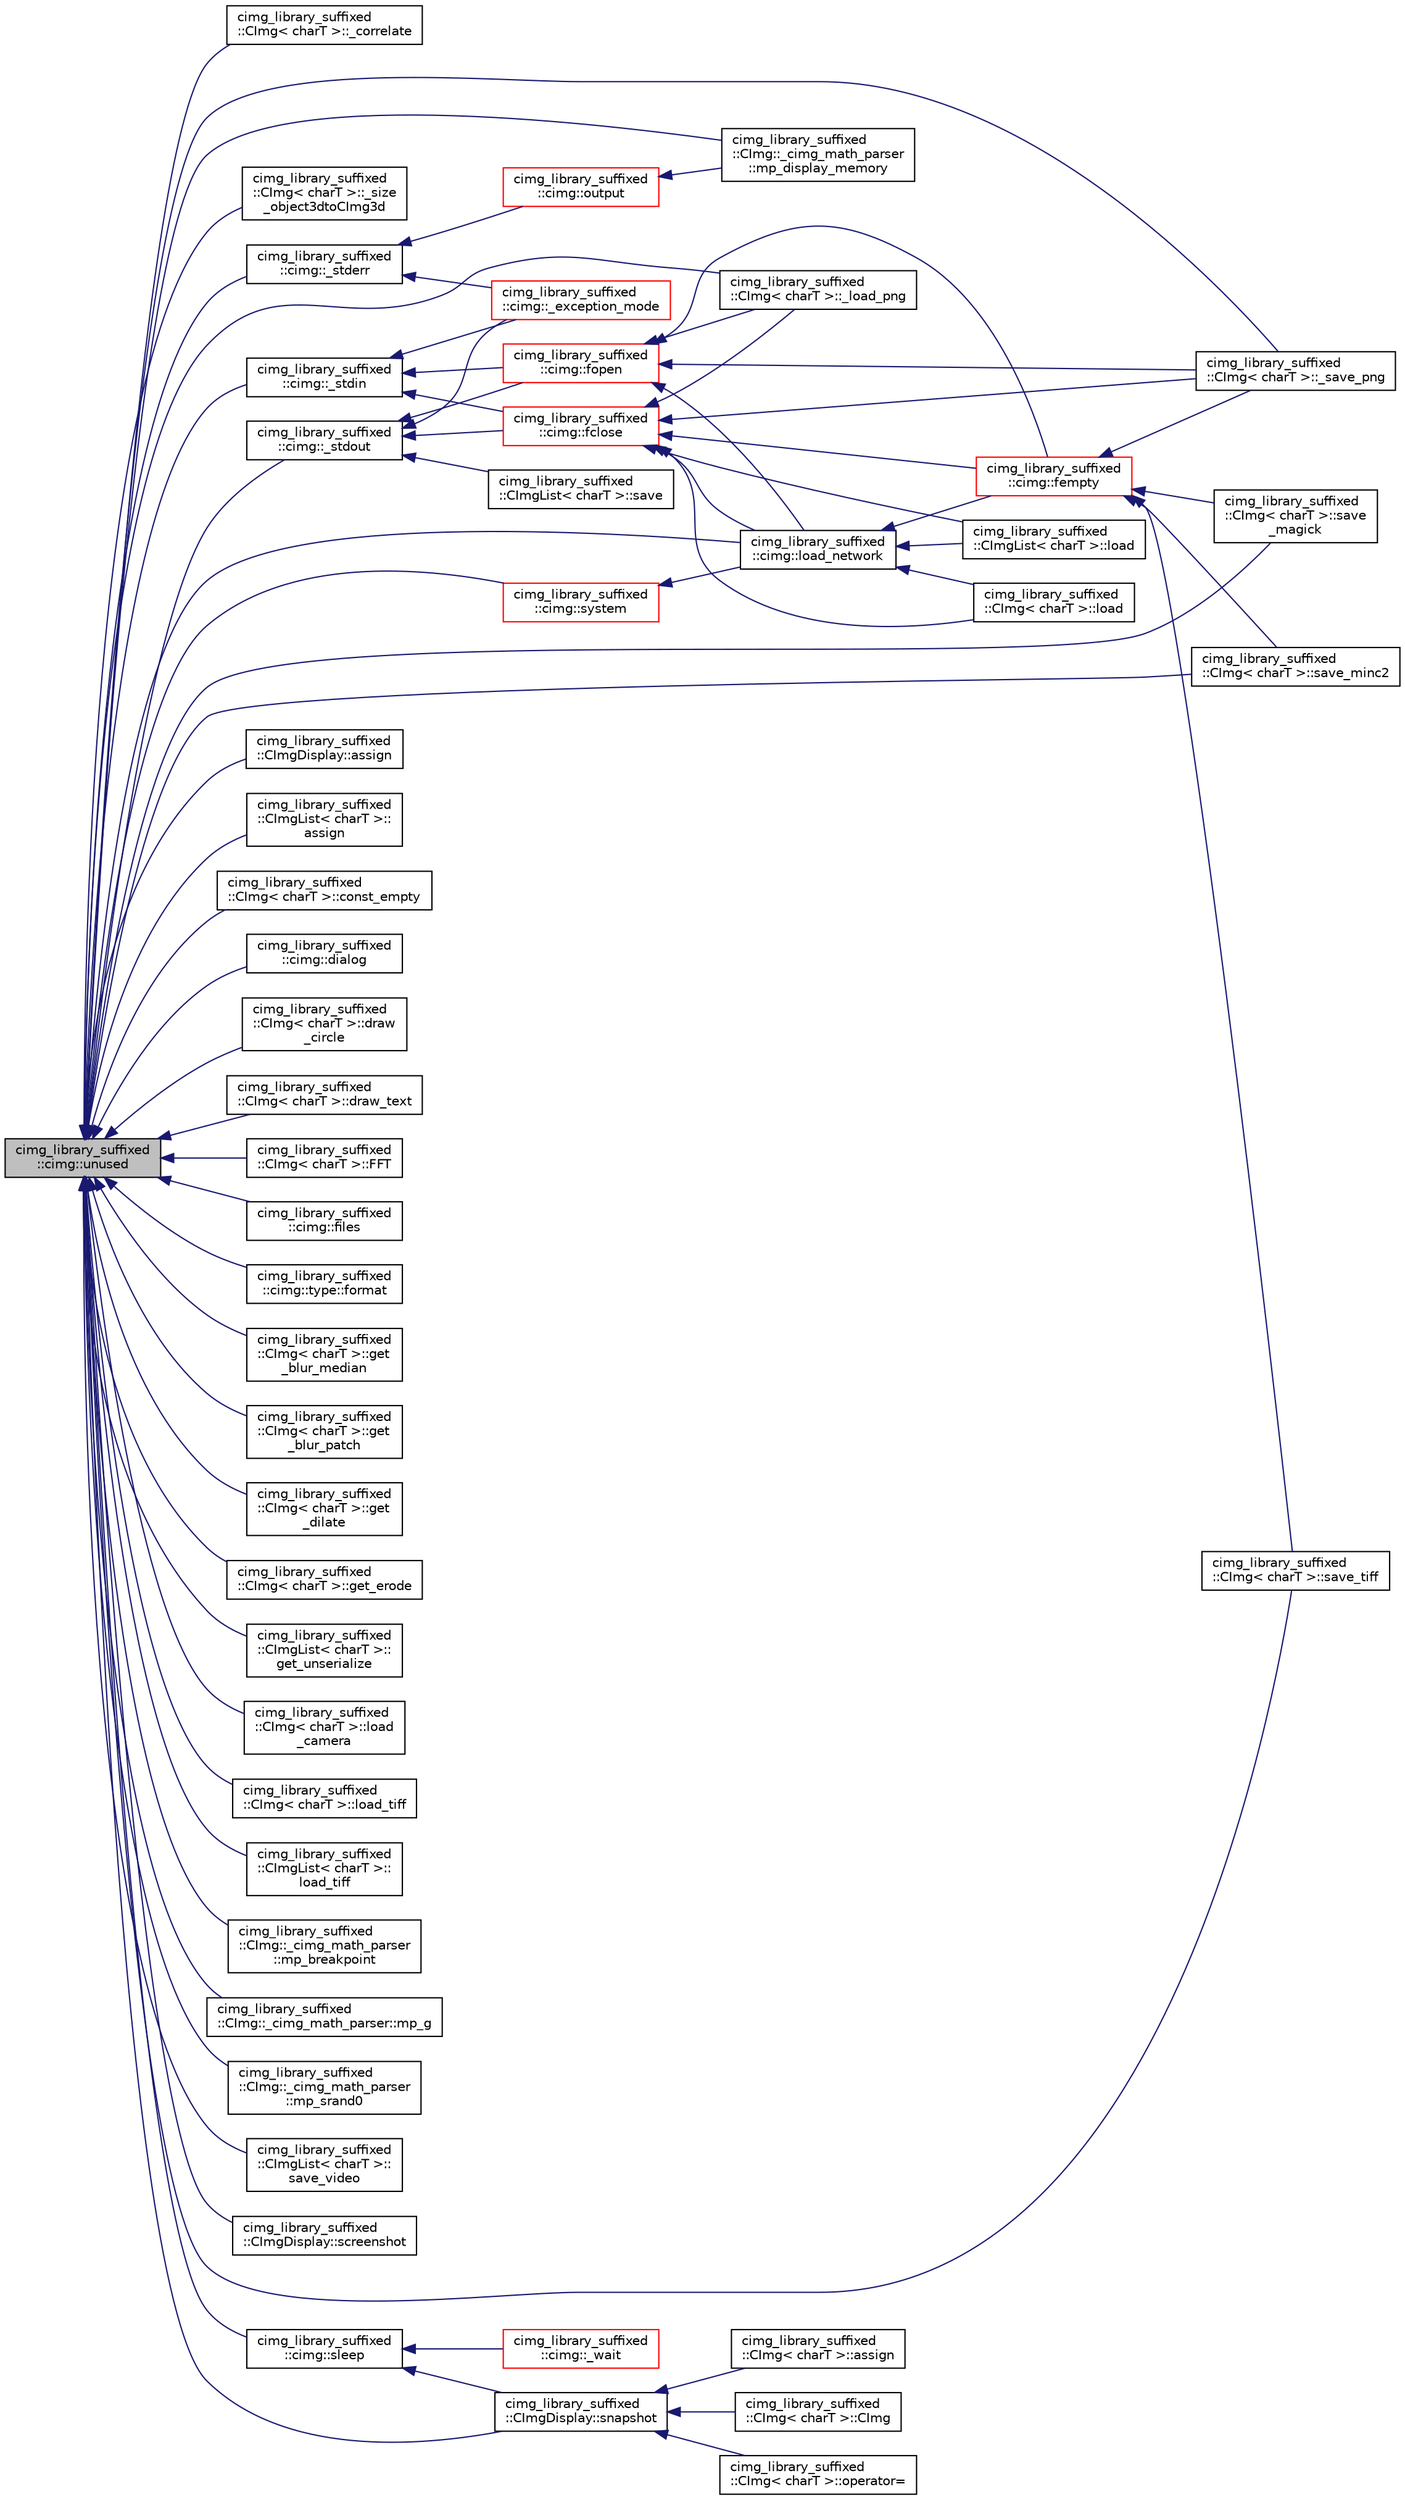 digraph "cimg_library_suffixed::cimg::unused"
{
 // INTERACTIVE_SVG=YES
  edge [fontname="Helvetica",fontsize="10",labelfontname="Helvetica",labelfontsize="10"];
  node [fontname="Helvetica",fontsize="10",shape=record];
  rankdir="LR";
  Node4243 [label="cimg_library_suffixed\l::cimg::unused",height=0.2,width=0.4,color="black", fillcolor="grey75", style="filled", fontcolor="black"];
  Node4243 -> Node4244 [dir="back",color="midnightblue",fontsize="10",style="solid",fontname="Helvetica"];
  Node4244 [label="cimg_library_suffixed\l::CImg\< charT \>::_correlate",height=0.2,width=0.4,color="black", fillcolor="white", style="filled",URL="$structcimg__library__suffixed_1_1_c_img.html#aed98b23130078df5ad69b199d88bb261",tooltip="Correlate image by a kernel . "];
  Node4243 -> Node4245 [dir="back",color="midnightblue",fontsize="10",style="solid",fontname="Helvetica"];
  Node4245 [label="cimg_library_suffixed\l::CImg\< charT \>::_load_png",height=0.2,width=0.4,color="black", fillcolor="white", style="filled",URL="$structcimg__library__suffixed_1_1_c_img.html#a8cde6f74b600005d95497c4834a686b4"];
  Node4243 -> Node4246 [dir="back",color="midnightblue",fontsize="10",style="solid",fontname="Helvetica"];
  Node4246 [label="cimg_library_suffixed\l::CImg\< charT \>::_save_png",height=0.2,width=0.4,color="black", fillcolor="white", style="filled",URL="$structcimg__library__suffixed_1_1_c_img.html#aab5e304310373159e357250314e99da6"];
  Node4243 -> Node4247 [dir="back",color="midnightblue",fontsize="10",style="solid",fontname="Helvetica"];
  Node4247 [label="cimg_library_suffixed\l::CImg\< charT \>::_size\l_object3dtoCImg3d",height=0.2,width=0.4,color="black", fillcolor="white", style="filled",URL="$structcimg__library__suffixed_1_1_c_img.html#ae173ff5500475175116801dc3edeee15"];
  Node4243 -> Node4248 [dir="back",color="midnightblue",fontsize="10",style="solid",fontname="Helvetica"];
  Node4248 [label="cimg_library_suffixed\l::cimg::_stderr",height=0.2,width=0.4,color="black", fillcolor="white", style="filled",URL="$namespacecimg__library__suffixed_1_1cimg.html#aab8db7528c32a8fd3a3dc471e662782e"];
  Node4248 -> Node4249 [dir="back",color="midnightblue",fontsize="10",style="solid",fontname="Helvetica"];
  Node4249 [label="cimg_library_suffixed\l::cimg::_exception_mode",height=0.2,width=0.4,color="red", fillcolor="white", style="filled",URL="$namespacecimg__library__suffixed_1_1cimg.html#a6c578f866de2be9be7e385d693c758c8"];
  Node4248 -> Node4362 [dir="back",color="midnightblue",fontsize="10",style="solid",fontname="Helvetica"];
  Node4362 [label="cimg_library_suffixed\l::cimg::output",height=0.2,width=0.4,color="red", fillcolor="white", style="filled",URL="$namespacecimg__library__suffixed_1_1cimg.html#ada686776cc71803df391eea79cd1b3e5",tooltip="Get/set default output stream for the  library messages. "];
  Node4362 -> Node4366 [dir="back",color="midnightblue",fontsize="10",style="solid",fontname="Helvetica"];
  Node4366 [label="cimg_library_suffixed\l::CImg::_cimg_math_parser\l::mp_display_memory",height=0.2,width=0.4,color="black", fillcolor="white", style="filled",URL="$structcimg__library__suffixed_1_1_c_img_1_1__cimg__math__parser.html#a6d1b924d601f12aafc3733441e165124"];
  Node4243 -> Node4253 [dir="back",color="midnightblue",fontsize="10",style="solid",fontname="Helvetica"];
  Node4253 [label="cimg_library_suffixed\l::cimg::_stdin",height=0.2,width=0.4,color="black", fillcolor="white", style="filled",URL="$namespacecimg__library__suffixed_1_1cimg.html#a01a3b743897290604513ea6d847c9886"];
  Node4253 -> Node4249 [dir="back",color="midnightblue",fontsize="10",style="solid",fontname="Helvetica"];
  Node4253 -> Node4254 [dir="back",color="midnightblue",fontsize="10",style="solid",fontname="Helvetica"];
  Node4254 [label="cimg_library_suffixed\l::cimg::fclose",height=0.2,width=0.4,color="red", fillcolor="white", style="filled",URL="$namespacecimg__library__suffixed_1_1cimg.html#ac436b94e6ffef5fd420bb3d7c05fd416",tooltip="Close a file. "];
  Node4254 -> Node4245 [dir="back",color="midnightblue",fontsize="10",style="solid",fontname="Helvetica"];
  Node4254 -> Node4246 [dir="back",color="midnightblue",fontsize="10",style="solid",fontname="Helvetica"];
  Node4254 -> Node4293 [dir="back",color="midnightblue",fontsize="10",style="solid",fontname="Helvetica"];
  Node4293 [label="cimg_library_suffixed\l::cimg::fempty",height=0.2,width=0.4,color="red", fillcolor="white", style="filled",URL="$namespacecimg__library__suffixed_1_1cimg.html#a0f3577978081461118330fc3ecd4b9db",tooltip="Create an empty file. "];
  Node4293 -> Node4246 [dir="back",color="midnightblue",fontsize="10",style="solid",fontname="Helvetica"];
  Node4293 -> Node4301 [dir="back",color="midnightblue",fontsize="10",style="solid",fontname="Helvetica"];
  Node4301 [label="cimg_library_suffixed\l::CImg\< charT \>::save\l_magick",height=0.2,width=0.4,color="black", fillcolor="white", style="filled",URL="$structcimg__library__suffixed_1_1_c_img.html#a6beb63196c9a26f6894e4654f771c1e5",tooltip="Save image, using built-in ImageMagick++ library. "];
  Node4293 -> Node4303 [dir="back",color="midnightblue",fontsize="10",style="solid",fontname="Helvetica"];
  Node4303 [label="cimg_library_suffixed\l::CImg\< charT \>::save_minc2",height=0.2,width=0.4,color="black", fillcolor="white", style="filled",URL="$structcimg__library__suffixed_1_1_c_img.html#ab3b2aa455cd56ce20a03cb0b68ca68fc",tooltip="Save image as a MINC2 file. "];
  Node4293 -> Node4305 [dir="back",color="midnightblue",fontsize="10",style="solid",fontname="Helvetica"];
  Node4305 [label="cimg_library_suffixed\l::CImg\< charT \>::save_tiff",height=0.2,width=0.4,color="black", fillcolor="white", style="filled",URL="$structcimg__library__suffixed_1_1_c_img.html#a87e93148404e8d79b7b5218e58eabf3c",tooltip="Save image as a TIFF file. "];
  Node4254 -> Node4307 [dir="back",color="midnightblue",fontsize="10",style="solid",fontname="Helvetica"];
  Node4307 [label="cimg_library_suffixed\l::CImg\< charT \>::load",height=0.2,width=0.4,color="black", fillcolor="white", style="filled",URL="$structcimg__library__suffixed_1_1_c_img.html#ae8353b28bfbc5c4421c7adfbb98fe32f",tooltip="Load image from a file. "];
  Node4254 -> Node4308 [dir="back",color="midnightblue",fontsize="10",style="solid",fontname="Helvetica"];
  Node4308 [label="cimg_library_suffixed\l::CImgList\< charT \>::load",height=0.2,width=0.4,color="black", fillcolor="white", style="filled",URL="$structcimg__library__suffixed_1_1_c_img_list.html#a63bd67d8dd2301933df7decb4612916e",tooltip="Load a list from a file. "];
  Node4254 -> Node4292 [dir="back",color="midnightblue",fontsize="10",style="solid",fontname="Helvetica"];
  Node4292 [label="cimg_library_suffixed\l::cimg::load_network",height=0.2,width=0.4,color="black", fillcolor="white", style="filled",URL="$namespacecimg__library__suffixed_1_1cimg.html#a90c05fe6fc049cba75f3a12807e97158",tooltip="Load file from network as a local temporary file. "];
  Node4292 -> Node4293 [dir="back",color="midnightblue",fontsize="10",style="solid",fontname="Helvetica"];
  Node4292 -> Node4307 [dir="back",color="midnightblue",fontsize="10",style="solid",fontname="Helvetica"];
  Node4292 -> Node4308 [dir="back",color="midnightblue",fontsize="10",style="solid",fontname="Helvetica"];
  Node4253 -> Node4336 [dir="back",color="midnightblue",fontsize="10",style="solid",fontname="Helvetica"];
  Node4336 [label="cimg_library_suffixed\l::cimg::fopen",height=0.2,width=0.4,color="red", fillcolor="white", style="filled",URL="$namespacecimg__library__suffixed_1_1cimg.html#a9aafdb8732ff87625052ce2723f8a516",tooltip="Open a file. "];
  Node4336 -> Node4245 [dir="back",color="midnightblue",fontsize="10",style="solid",fontname="Helvetica"];
  Node4336 -> Node4246 [dir="back",color="midnightblue",fontsize="10",style="solid",fontname="Helvetica"];
  Node4336 -> Node4293 [dir="back",color="midnightblue",fontsize="10",style="solid",fontname="Helvetica"];
  Node4336 -> Node4292 [dir="back",color="midnightblue",fontsize="10",style="solid",fontname="Helvetica"];
  Node4243 -> Node4337 [dir="back",color="midnightblue",fontsize="10",style="solid",fontname="Helvetica"];
  Node4337 [label="cimg_library_suffixed\l::cimg::_stdout",height=0.2,width=0.4,color="black", fillcolor="white", style="filled",URL="$namespacecimg__library__suffixed_1_1cimg.html#a493220746e5df3466568bd7862825008"];
  Node4337 -> Node4249 [dir="back",color="midnightblue",fontsize="10",style="solid",fontname="Helvetica"];
  Node4337 -> Node4254 [dir="back",color="midnightblue",fontsize="10",style="solid",fontname="Helvetica"];
  Node4337 -> Node4336 [dir="back",color="midnightblue",fontsize="10",style="solid",fontname="Helvetica"];
  Node4337 -> Node4338 [dir="back",color="midnightblue",fontsize="10",style="solid",fontname="Helvetica"];
  Node4338 [label="cimg_library_suffixed\l::CImgList\< charT \>::save",height=0.2,width=0.4,color="black", fillcolor="white", style="filled",URL="$structcimg__library__suffixed_1_1_c_img_list.html#a7186fe44f8d6ce58583e3177ff802445",tooltip="Save list into a file. "];
  Node4243 -> Node4394 [dir="back",color="midnightblue",fontsize="10",style="solid",fontname="Helvetica"];
  Node4394 [label="cimg_library_suffixed\l::CImgDisplay::assign",height=0.2,width=0.4,color="black", fillcolor="white", style="filled",URL="$structcimg__library__suffixed_1_1_c_img_display.html#a316edd54f58ad7fa3fdbb439f1b34177",tooltip="Construct a display with specified dimensions . "];
  Node4243 -> Node4395 [dir="back",color="midnightblue",fontsize="10",style="solid",fontname="Helvetica"];
  Node4395 [label="cimg_library_suffixed\l::CImgList\< charT \>::\lassign",height=0.2,width=0.4,color="black", fillcolor="white", style="filled",URL="$structcimg__library__suffixed_1_1_c_img_list.html#aea8246a41cbc6f014e3a44757bdae0ec",tooltip="Construct list as a copy of an existing list and force the shared state of the list elements ..."];
  Node4243 -> Node4349 [dir="back",color="midnightblue",fontsize="10",style="solid",fontname="Helvetica"];
  Node4349 [label="cimg_library_suffixed\l::CImg\< charT \>::const_empty",height=0.2,width=0.4,color="black", fillcolor="white", style="filled",URL="$structcimg__library__suffixed_1_1_c_img.html#a0c25588da200d84fb03afb1b491c6738",tooltip="Return a reference to an empty image . "];
  Node4243 -> Node4384 [dir="back",color="midnightblue",fontsize="10",style="solid",fontname="Helvetica"];
  Node4384 [label="cimg_library_suffixed\l::cimg::dialog",height=0.2,width=0.4,color="black", fillcolor="white", style="filled",URL="$namespacecimg__library__suffixed_1_1cimg.html#a11aed0e6b30d75bf50946ee78d1aed94",tooltip="Display a simple dialog box, and wait for the user&#39;s response. "];
  Node4243 -> Node4396 [dir="back",color="midnightblue",fontsize="10",style="solid",fontname="Helvetica"];
  Node4396 [label="cimg_library_suffixed\l::CImg\< charT \>::draw\l_circle",height=0.2,width=0.4,color="black", fillcolor="white", style="filled",URL="$structcimg__library__suffixed_1_1_c_img.html#a49a348596d92cd32c6b548abdbb7fe2a",tooltip="Draw an outlined 2d circle. "];
  Node4243 -> Node4397 [dir="back",color="midnightblue",fontsize="10",style="solid",fontname="Helvetica"];
  Node4397 [label="cimg_library_suffixed\l::CImg\< charT \>::draw_text",height=0.2,width=0.4,color="black", fillcolor="white", style="filled",URL="$structcimg__library__suffixed_1_1_c_img.html#a3494369a550f92539205453e93a3e642",tooltip="Draw a text string . "];
  Node4243 -> Node4398 [dir="back",color="midnightblue",fontsize="10",style="solid",fontname="Helvetica"];
  Node4398 [label="cimg_library_suffixed\l::CImg\< charT \>::FFT",height=0.2,width=0.4,color="black", fillcolor="white", style="filled",URL="$structcimg__library__suffixed_1_1_c_img.html#ae4263ce4b6b6549bc9165a2cf970d83f",tooltip="Compute n-d Fast Fourier Transform. "];
  Node4243 -> Node4399 [dir="back",color="midnightblue",fontsize="10",style="solid",fontname="Helvetica"];
  Node4399 [label="cimg_library_suffixed\l::cimg::files",height=0.2,width=0.4,color="black", fillcolor="white", style="filled",URL="$namespacecimg__library__suffixed_1_1cimg.html#a9f8980f1308177adebab5f8f52a79835",tooltip="Return list of files/directories in specified directory. "];
  Node4243 -> Node4400 [dir="back",color="midnightblue",fontsize="10",style="solid",fontname="Helvetica"];
  Node4400 [label="cimg_library_suffixed\l::cimg::type::format",height=0.2,width=0.4,color="black", fillcolor="white", style="filled",URL="$structcimg__library__suffixed_1_1cimg_1_1type.html#a282756ed38a301a26ce37292782ec5c5"];
  Node4243 -> Node4401 [dir="back",color="midnightblue",fontsize="10",style="solid",fontname="Helvetica"];
  Node4401 [label="cimg_library_suffixed\l::CImg\< charT \>::get\l_blur_median",height=0.2,width=0.4,color="black", fillcolor="white", style="filled",URL="$structcimg__library__suffixed_1_1_c_img.html#a0f2e5b8bd31f04a77eb2244444de98b5",tooltip="Blur image with the median filter . "];
  Node4243 -> Node4402 [dir="back",color="midnightblue",fontsize="10",style="solid",fontname="Helvetica"];
  Node4402 [label="cimg_library_suffixed\l::CImg\< charT \>::get\l_blur_patch",height=0.2,width=0.4,color="black", fillcolor="white", style="filled",URL="$structcimg__library__suffixed_1_1_c_img.html#a3a7a9e74dc09f2f79fcd3f605a2a9059",tooltip="Blur image using patch-based space . "];
  Node4243 -> Node4403 [dir="back",color="midnightblue",fontsize="10",style="solid",fontname="Helvetica"];
  Node4403 [label="cimg_library_suffixed\l::CImg\< charT \>::get\l_dilate",height=0.2,width=0.4,color="black", fillcolor="white", style="filled",URL="$structcimg__library__suffixed_1_1_c_img.html#a66a723bf61125378577a3e99247ff8da",tooltip="Dilate image by a structuring element . "];
  Node4243 -> Node4404 [dir="back",color="midnightblue",fontsize="10",style="solid",fontname="Helvetica"];
  Node4404 [label="cimg_library_suffixed\l::CImg\< charT \>::get_erode",height=0.2,width=0.4,color="black", fillcolor="white", style="filled",URL="$structcimg__library__suffixed_1_1_c_img.html#aad353fc91b0c6ef3c0251f4f46a96150",tooltip="Erode image by a structuring element . "];
  Node4243 -> Node4405 [dir="back",color="midnightblue",fontsize="10",style="solid",fontname="Helvetica"];
  Node4405 [label="cimg_library_suffixed\l::CImgList\< charT \>::\lget_unserialize",height=0.2,width=0.4,color="black", fillcolor="white", style="filled",URL="$structcimg__library__suffixed_1_1_c_img_list.html#ab2437a10d0bbe2f4d5e91a49dc5cd105",tooltip="Unserialize a CImg<unsigned char> serialized buffer into a CImgList<T> list. "];
  Node4243 -> Node4406 [dir="back",color="midnightblue",fontsize="10",style="solid",fontname="Helvetica"];
  Node4406 [label="cimg_library_suffixed\l::CImg\< charT \>::load\l_camera",height=0.2,width=0.4,color="black", fillcolor="white", style="filled",URL="$structcimg__library__suffixed_1_1_c_img.html#a7283a9a49902ac537d8e1bb2613ee9cc",tooltip="Load image from a camera stream, using OpenCV. "];
  Node4243 -> Node4292 [dir="back",color="midnightblue",fontsize="10",style="solid",fontname="Helvetica"];
  Node4243 -> Node4355 [dir="back",color="midnightblue",fontsize="10",style="solid",fontname="Helvetica"];
  Node4355 [label="cimg_library_suffixed\l::CImg\< charT \>::load_tiff",height=0.2,width=0.4,color="black", fillcolor="white", style="filled",URL="$structcimg__library__suffixed_1_1_c_img.html#ab87bf210c0e6bec7a6af7f1c0aec2a48",tooltip="Load image from a TIFF file. "];
  Node4243 -> Node4358 [dir="back",color="midnightblue",fontsize="10",style="solid",fontname="Helvetica"];
  Node4358 [label="cimg_library_suffixed\l::CImgList\< charT \>::\lload_tiff",height=0.2,width=0.4,color="black", fillcolor="white", style="filled",URL="$structcimg__library__suffixed_1_1_c_img_list.html#a2ee1347a41996201ec7dcfcc9b403bdc",tooltip="Load images from a TIFF file. "];
  Node4243 -> Node4407 [dir="back",color="midnightblue",fontsize="10",style="solid",fontname="Helvetica"];
  Node4407 [label="cimg_library_suffixed\l::CImg::_cimg_math_parser\l::mp_breakpoint",height=0.2,width=0.4,color="black", fillcolor="white", style="filled",URL="$structcimg__library__suffixed_1_1_c_img_1_1__cimg__math__parser.html#a7a7f75c918df02ccfa168c11a143c585"];
  Node4243 -> Node4366 [dir="back",color="midnightblue",fontsize="10",style="solid",fontname="Helvetica"];
  Node4243 -> Node4408 [dir="back",color="midnightblue",fontsize="10",style="solid",fontname="Helvetica"];
  Node4408 [label="cimg_library_suffixed\l::CImg::_cimg_math_parser::mp_g",height=0.2,width=0.4,color="black", fillcolor="white", style="filled",URL="$structcimg__library__suffixed_1_1_c_img_1_1__cimg__math__parser.html#a1a6f67dab44ca62b11aec01933907178"];
  Node4243 -> Node4392 [dir="back",color="midnightblue",fontsize="10",style="solid",fontname="Helvetica"];
  Node4392 [label="cimg_library_suffixed\l::CImg::_cimg_math_parser\l::mp_srand0",height=0.2,width=0.4,color="black", fillcolor="white", style="filled",URL="$structcimg__library__suffixed_1_1_c_img_1_1__cimg__math__parser.html#af7fb3feda25a9780c61545b7a4bc45f6"];
  Node4243 -> Node4301 [dir="back",color="midnightblue",fontsize="10",style="solid",fontname="Helvetica"];
  Node4243 -> Node4303 [dir="back",color="midnightblue",fontsize="10",style="solid",fontname="Helvetica"];
  Node4243 -> Node4305 [dir="back",color="midnightblue",fontsize="10",style="solid",fontname="Helvetica"];
  Node4243 -> Node4359 [dir="back",color="midnightblue",fontsize="10",style="solid",fontname="Helvetica"];
  Node4359 [label="cimg_library_suffixed\l::CImgList\< charT \>::\lsave_video",height=0.2,width=0.4,color="black", fillcolor="white", style="filled",URL="$structcimg__library__suffixed_1_1_c_img_list.html#a4fcada66102d9f9245f11d2127dbe8fb",tooltip="Save image sequence, using the OpenCV library. "];
  Node4243 -> Node4409 [dir="back",color="midnightblue",fontsize="10",style="solid",fontname="Helvetica"];
  Node4409 [label="cimg_library_suffixed\l::CImgDisplay::screenshot",height=0.2,width=0.4,color="black", fillcolor="white", style="filled",URL="$structcimg__library__suffixed_1_1_c_img_display.html#a264122e4cc7584dfa57678ceda68bfbb",tooltip="Take a snapshot of the current screen content. "];
  Node4243 -> Node4410 [dir="back",color="midnightblue",fontsize="10",style="solid",fontname="Helvetica"];
  Node4410 [label="cimg_library_suffixed\l::cimg::sleep",height=0.2,width=0.4,color="black", fillcolor="white", style="filled",URL="$namespacecimg__library__suffixed_1_1cimg.html#aa2bf8fb0d97c122cbc52e1f2e167e8a6",tooltip="Sleep for a given numbers of milliseconds. "];
  Node4410 -> Node4380 [dir="back",color="midnightblue",fontsize="10",style="solid",fontname="Helvetica"];
  Node4380 [label="cimg_library_suffixed\l::cimg::_wait",height=0.2,width=0.4,color="red", fillcolor="white", style="filled",URL="$namespacecimg__library__suffixed_1_1cimg.html#a204c82b3ebad23bf1c996e216bbed9ad"];
  Node4410 -> Node4344 [dir="back",color="midnightblue",fontsize="10",style="solid",fontname="Helvetica"];
  Node4344 [label="cimg_library_suffixed\l::CImgDisplay::snapshot",height=0.2,width=0.4,color="black", fillcolor="white", style="filled",URL="$structcimg__library__suffixed_1_1_c_img_display.html#a914ee0515249db301dc66275861a6b3e",tooltip="Take a snapshot of the associated window content. "];
  Node4344 -> Node4345 [dir="back",color="midnightblue",fontsize="10",style="solid",fontname="Helvetica"];
  Node4345 [label="cimg_library_suffixed\l::CImg\< charT \>::assign",height=0.2,width=0.4,color="black", fillcolor="white", style="filled",URL="$structcimg__library__suffixed_1_1_c_img.html#a668fe887682e7cbb469409842bb98cd2",tooltip="Construct image from a display window . "];
  Node4344 -> Node4346 [dir="back",color="midnightblue",fontsize="10",style="solid",fontname="Helvetica"];
  Node4346 [label="cimg_library_suffixed\l::CImg\< charT \>::CImg",height=0.2,width=0.4,color="black", fillcolor="white", style="filled",URL="$structcimg__library__suffixed_1_1_c_img.html#a015159d8cee61c2f2316c3e128470a71",tooltip="Construct image from a display window. "];
  Node4344 -> Node4347 [dir="back",color="midnightblue",fontsize="10",style="solid",fontname="Helvetica"];
  Node4347 [label="cimg_library_suffixed\l::CImg\< charT \>::operator=",height=0.2,width=0.4,color="black", fillcolor="white", style="filled",URL="$structcimg__library__suffixed_1_1_c_img.html#a75e18966d8e02a9cee85642038e30a08",tooltip="Copy the content of a display window to the current image instance. "];
  Node4243 -> Node4344 [dir="back",color="midnightblue",fontsize="10",style="solid",fontname="Helvetica"];
  Node4243 -> Node4411 [dir="back",color="midnightblue",fontsize="10",style="solid",fontname="Helvetica"];
  Node4411 [label="cimg_library_suffixed\l::cimg::system",height=0.2,width=0.4,color="red", fillcolor="white", style="filled",URL="$namespacecimg__library__suffixed_1_1cimg.html#a5ddfa532b09b12973f543977f1f688da"];
  Node4411 -> Node4292 [dir="back",color="midnightblue",fontsize="10",style="solid",fontname="Helvetica"];
}
